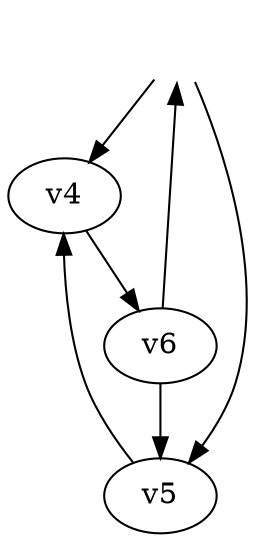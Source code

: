 digraph triangle {
    graph [
        overall_factor = 1;
    ]
    edge [
        pdg=1000
    ]
    ext [style=invis]
    ext -> v4 [id=0]
    ext -> v5 [id=2]
    v6 -> ext
    v5 -> v4 [lmb_index=0];
    v6 -> v5;
    v4 -> v6 ;
}
